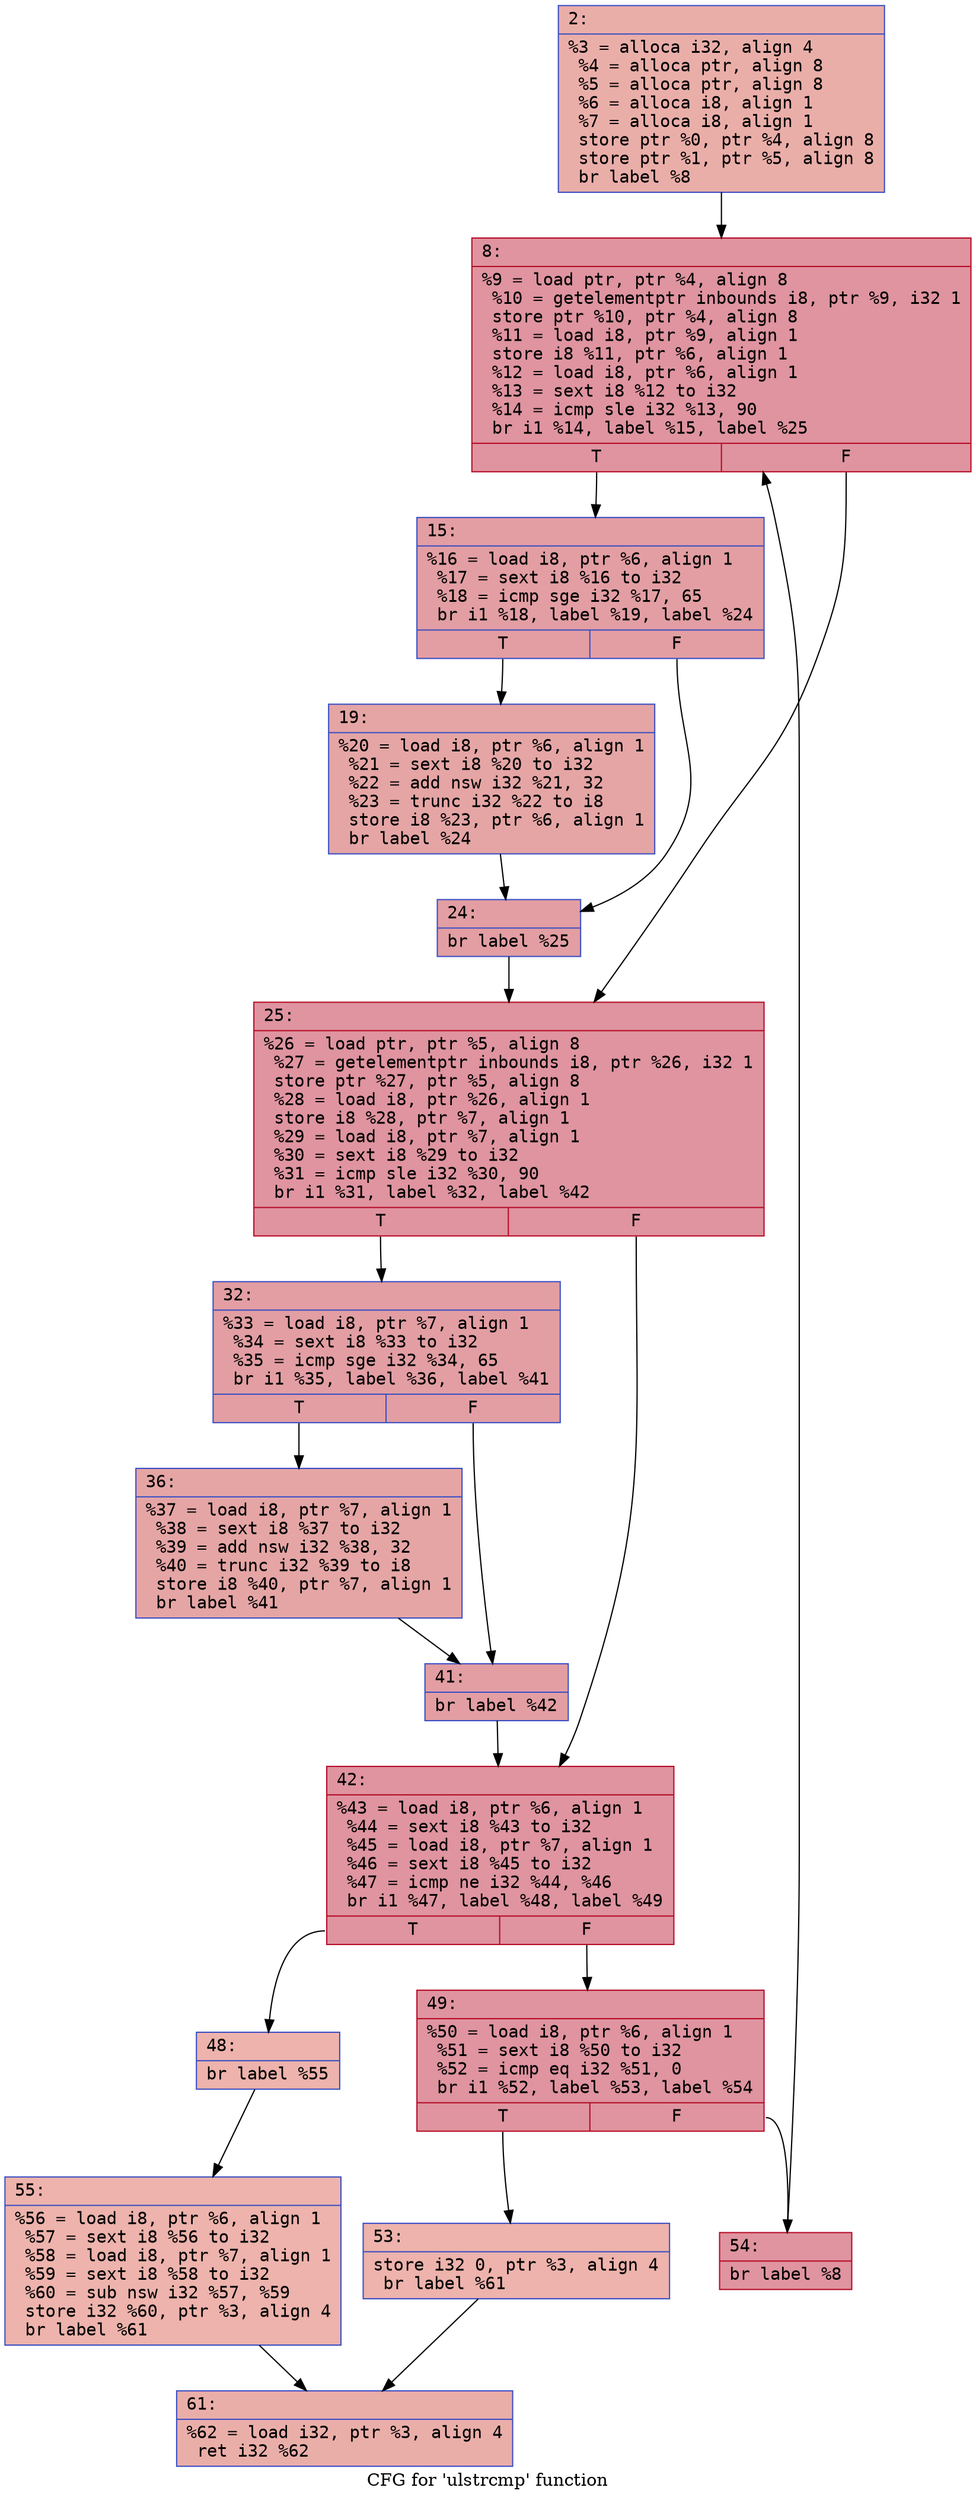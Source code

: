 digraph "CFG for 'ulstrcmp' function" {
	label="CFG for 'ulstrcmp' function";

	Node0x600003abe0d0 [shape=record,color="#3d50c3ff", style=filled, fillcolor="#d0473d70" fontname="Courier",label="{2:\l|  %3 = alloca i32, align 4\l  %4 = alloca ptr, align 8\l  %5 = alloca ptr, align 8\l  %6 = alloca i8, align 1\l  %7 = alloca i8, align 1\l  store ptr %0, ptr %4, align 8\l  store ptr %1, ptr %5, align 8\l  br label %8\l}"];
	Node0x600003abe0d0 -> Node0x600003abe120[tooltip="2 -> 8\nProbability 100.00%" ];
	Node0x600003abe120 [shape=record,color="#b70d28ff", style=filled, fillcolor="#b70d2870" fontname="Courier",label="{8:\l|  %9 = load ptr, ptr %4, align 8\l  %10 = getelementptr inbounds i8, ptr %9, i32 1\l  store ptr %10, ptr %4, align 8\l  %11 = load i8, ptr %9, align 1\l  store i8 %11, ptr %6, align 1\l  %12 = load i8, ptr %6, align 1\l  %13 = sext i8 %12 to i32\l  %14 = icmp sle i32 %13, 90\l  br i1 %14, label %15, label %25\l|{<s0>T|<s1>F}}"];
	Node0x600003abe120:s0 -> Node0x600003abe170[tooltip="8 -> 15\nProbability 50.00%" ];
	Node0x600003abe120:s1 -> Node0x600003abe260[tooltip="8 -> 25\nProbability 50.00%" ];
	Node0x600003abe170 [shape=record,color="#3d50c3ff", style=filled, fillcolor="#be242e70" fontname="Courier",label="{15:\l|  %16 = load i8, ptr %6, align 1\l  %17 = sext i8 %16 to i32\l  %18 = icmp sge i32 %17, 65\l  br i1 %18, label %19, label %24\l|{<s0>T|<s1>F}}"];
	Node0x600003abe170:s0 -> Node0x600003abe1c0[tooltip="15 -> 19\nProbability 50.00%" ];
	Node0x600003abe170:s1 -> Node0x600003abe210[tooltip="15 -> 24\nProbability 50.00%" ];
	Node0x600003abe1c0 [shape=record,color="#3d50c3ff", style=filled, fillcolor="#c5333470" fontname="Courier",label="{19:\l|  %20 = load i8, ptr %6, align 1\l  %21 = sext i8 %20 to i32\l  %22 = add nsw i32 %21, 32\l  %23 = trunc i32 %22 to i8\l  store i8 %23, ptr %6, align 1\l  br label %24\l}"];
	Node0x600003abe1c0 -> Node0x600003abe210[tooltip="19 -> 24\nProbability 100.00%" ];
	Node0x600003abe210 [shape=record,color="#3d50c3ff", style=filled, fillcolor="#be242e70" fontname="Courier",label="{24:\l|  br label %25\l}"];
	Node0x600003abe210 -> Node0x600003abe260[tooltip="24 -> 25\nProbability 100.00%" ];
	Node0x600003abe260 [shape=record,color="#b70d28ff", style=filled, fillcolor="#b70d2870" fontname="Courier",label="{25:\l|  %26 = load ptr, ptr %5, align 8\l  %27 = getelementptr inbounds i8, ptr %26, i32 1\l  store ptr %27, ptr %5, align 8\l  %28 = load i8, ptr %26, align 1\l  store i8 %28, ptr %7, align 1\l  %29 = load i8, ptr %7, align 1\l  %30 = sext i8 %29 to i32\l  %31 = icmp sle i32 %30, 90\l  br i1 %31, label %32, label %42\l|{<s0>T|<s1>F}}"];
	Node0x600003abe260:s0 -> Node0x600003abe2b0[tooltip="25 -> 32\nProbability 50.00%" ];
	Node0x600003abe260:s1 -> Node0x600003abe3a0[tooltip="25 -> 42\nProbability 50.00%" ];
	Node0x600003abe2b0 [shape=record,color="#3d50c3ff", style=filled, fillcolor="#be242e70" fontname="Courier",label="{32:\l|  %33 = load i8, ptr %7, align 1\l  %34 = sext i8 %33 to i32\l  %35 = icmp sge i32 %34, 65\l  br i1 %35, label %36, label %41\l|{<s0>T|<s1>F}}"];
	Node0x600003abe2b0:s0 -> Node0x600003abe300[tooltip="32 -> 36\nProbability 50.00%" ];
	Node0x600003abe2b0:s1 -> Node0x600003abe350[tooltip="32 -> 41\nProbability 50.00%" ];
	Node0x600003abe300 [shape=record,color="#3d50c3ff", style=filled, fillcolor="#c5333470" fontname="Courier",label="{36:\l|  %37 = load i8, ptr %7, align 1\l  %38 = sext i8 %37 to i32\l  %39 = add nsw i32 %38, 32\l  %40 = trunc i32 %39 to i8\l  store i8 %40, ptr %7, align 1\l  br label %41\l}"];
	Node0x600003abe300 -> Node0x600003abe350[tooltip="36 -> 41\nProbability 100.00%" ];
	Node0x600003abe350 [shape=record,color="#3d50c3ff", style=filled, fillcolor="#be242e70" fontname="Courier",label="{41:\l|  br label %42\l}"];
	Node0x600003abe350 -> Node0x600003abe3a0[tooltip="41 -> 42\nProbability 100.00%" ];
	Node0x600003abe3a0 [shape=record,color="#b70d28ff", style=filled, fillcolor="#b70d2870" fontname="Courier",label="{42:\l|  %43 = load i8, ptr %6, align 1\l  %44 = sext i8 %43 to i32\l  %45 = load i8, ptr %7, align 1\l  %46 = sext i8 %45 to i32\l  %47 = icmp ne i32 %44, %46\l  br i1 %47, label %48, label %49\l|{<s0>T|<s1>F}}"];
	Node0x600003abe3a0:s0 -> Node0x600003abe3f0[tooltip="42 -> 48\nProbability 3.12%" ];
	Node0x600003abe3a0:s1 -> Node0x600003abe440[tooltip="42 -> 49\nProbability 96.88%" ];
	Node0x600003abe3f0 [shape=record,color="#3d50c3ff", style=filled, fillcolor="#d6524470" fontname="Courier",label="{48:\l|  br label %55\l}"];
	Node0x600003abe3f0 -> Node0x600003abe530[tooltip="48 -> 55\nProbability 100.00%" ];
	Node0x600003abe440 [shape=record,color="#b70d28ff", style=filled, fillcolor="#b70d2870" fontname="Courier",label="{49:\l|  %50 = load i8, ptr %6, align 1\l  %51 = sext i8 %50 to i32\l  %52 = icmp eq i32 %51, 0\l  br i1 %52, label %53, label %54\l|{<s0>T|<s1>F}}"];
	Node0x600003abe440:s0 -> Node0x600003abe490[tooltip="49 -> 53\nProbability 3.12%" ];
	Node0x600003abe440:s1 -> Node0x600003abe4e0[tooltip="49 -> 54\nProbability 96.88%" ];
	Node0x600003abe490 [shape=record,color="#3d50c3ff", style=filled, fillcolor="#d6524470" fontname="Courier",label="{53:\l|  store i32 0, ptr %3, align 4\l  br label %61\l}"];
	Node0x600003abe490 -> Node0x600003abe580[tooltip="53 -> 61\nProbability 100.00%" ];
	Node0x600003abe4e0 [shape=record,color="#b70d28ff", style=filled, fillcolor="#b70d2870" fontname="Courier",label="{54:\l|  br label %8\l}"];
	Node0x600003abe4e0 -> Node0x600003abe120[tooltip="54 -> 8\nProbability 100.00%" ];
	Node0x600003abe530 [shape=record,color="#3d50c3ff", style=filled, fillcolor="#d6524470" fontname="Courier",label="{55:\l|  %56 = load i8, ptr %6, align 1\l  %57 = sext i8 %56 to i32\l  %58 = load i8, ptr %7, align 1\l  %59 = sext i8 %58 to i32\l  %60 = sub nsw i32 %57, %59\l  store i32 %60, ptr %3, align 4\l  br label %61\l}"];
	Node0x600003abe530 -> Node0x600003abe580[tooltip="55 -> 61\nProbability 100.00%" ];
	Node0x600003abe580 [shape=record,color="#3d50c3ff", style=filled, fillcolor="#d0473d70" fontname="Courier",label="{61:\l|  %62 = load i32, ptr %3, align 4\l  ret i32 %62\l}"];
}
